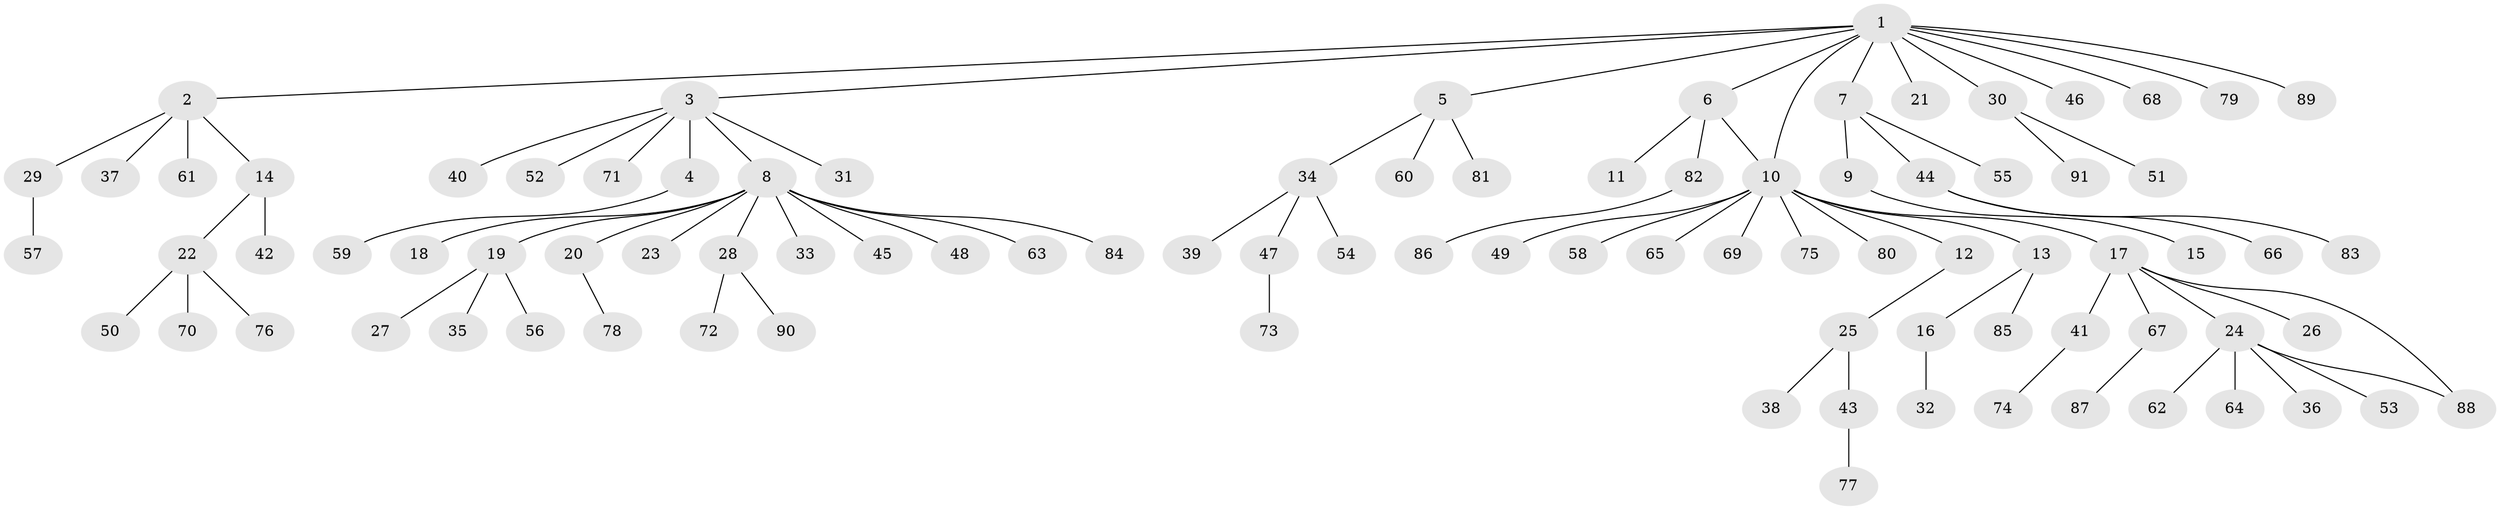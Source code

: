 // Generated by graph-tools (version 1.1) at 2025/26/03/09/25 03:26:06]
// undirected, 91 vertices, 92 edges
graph export_dot {
graph [start="1"]
  node [color=gray90,style=filled];
  1;
  2;
  3;
  4;
  5;
  6;
  7;
  8;
  9;
  10;
  11;
  12;
  13;
  14;
  15;
  16;
  17;
  18;
  19;
  20;
  21;
  22;
  23;
  24;
  25;
  26;
  27;
  28;
  29;
  30;
  31;
  32;
  33;
  34;
  35;
  36;
  37;
  38;
  39;
  40;
  41;
  42;
  43;
  44;
  45;
  46;
  47;
  48;
  49;
  50;
  51;
  52;
  53;
  54;
  55;
  56;
  57;
  58;
  59;
  60;
  61;
  62;
  63;
  64;
  65;
  66;
  67;
  68;
  69;
  70;
  71;
  72;
  73;
  74;
  75;
  76;
  77;
  78;
  79;
  80;
  81;
  82;
  83;
  84;
  85;
  86;
  87;
  88;
  89;
  90;
  91;
  1 -- 2;
  1 -- 3;
  1 -- 5;
  1 -- 6;
  1 -- 7;
  1 -- 10;
  1 -- 21;
  1 -- 30;
  1 -- 46;
  1 -- 68;
  1 -- 79;
  1 -- 89;
  2 -- 14;
  2 -- 29;
  2 -- 37;
  2 -- 61;
  3 -- 4;
  3 -- 8;
  3 -- 31;
  3 -- 40;
  3 -- 52;
  3 -- 71;
  4 -- 59;
  5 -- 34;
  5 -- 60;
  5 -- 81;
  6 -- 10;
  6 -- 11;
  6 -- 82;
  7 -- 9;
  7 -- 44;
  7 -- 55;
  8 -- 18;
  8 -- 19;
  8 -- 20;
  8 -- 23;
  8 -- 28;
  8 -- 33;
  8 -- 45;
  8 -- 48;
  8 -- 63;
  8 -- 84;
  9 -- 15;
  10 -- 12;
  10 -- 13;
  10 -- 17;
  10 -- 49;
  10 -- 58;
  10 -- 65;
  10 -- 69;
  10 -- 75;
  10 -- 80;
  12 -- 25;
  13 -- 16;
  13 -- 85;
  14 -- 22;
  14 -- 42;
  16 -- 32;
  17 -- 24;
  17 -- 26;
  17 -- 41;
  17 -- 67;
  17 -- 88;
  19 -- 27;
  19 -- 35;
  19 -- 56;
  20 -- 78;
  22 -- 50;
  22 -- 70;
  22 -- 76;
  24 -- 36;
  24 -- 53;
  24 -- 62;
  24 -- 64;
  24 -- 88;
  25 -- 38;
  25 -- 43;
  28 -- 72;
  28 -- 90;
  29 -- 57;
  30 -- 51;
  30 -- 91;
  34 -- 39;
  34 -- 47;
  34 -- 54;
  41 -- 74;
  43 -- 77;
  44 -- 66;
  44 -- 83;
  47 -- 73;
  67 -- 87;
  82 -- 86;
}
